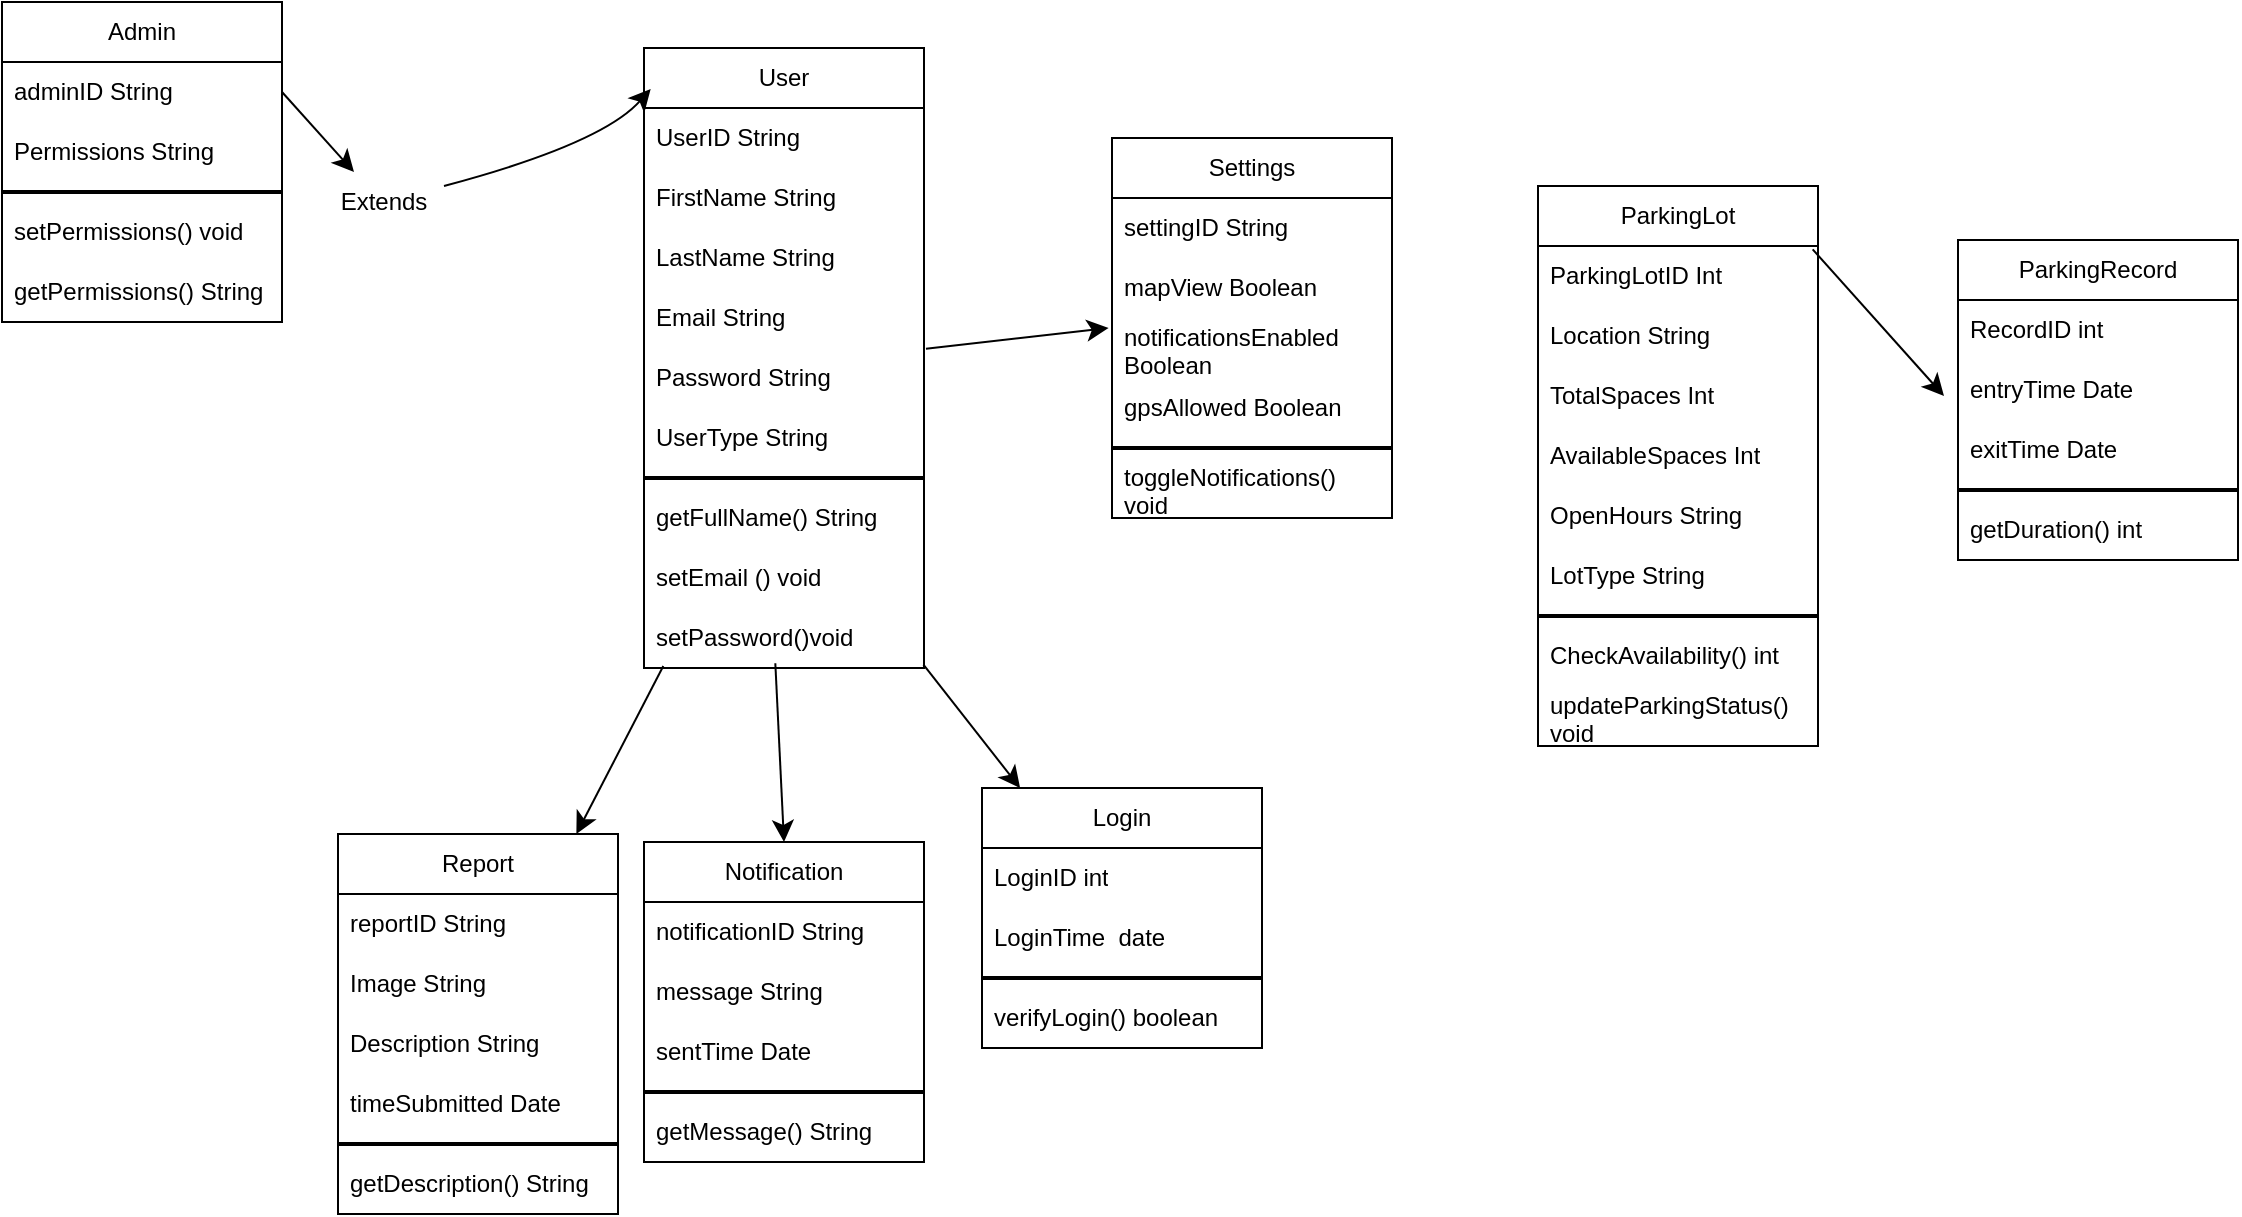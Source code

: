 <mxfile version="26.0.16">
  <diagram name="Page-1" id="oYKtDwnqoINvOHrlCiZ5">
    <mxGraphModel dx="2261" dy="761" grid="0" gridSize="10" guides="1" tooltips="1" connect="1" arrows="1" fold="1" page="0" pageScale="1" pageWidth="850" pageHeight="1100" math="0" shadow="0">
      <root>
        <mxCell id="0" />
        <mxCell id="1" parent="0" />
        <mxCell id="Q_42VmQaYdaHDiqQAWkB-1" value="User" style="swimlane;fontStyle=0;childLayout=stackLayout;horizontal=1;startSize=30;horizontalStack=0;resizeParent=1;resizeParentMax=0;resizeLast=0;collapsible=1;marginBottom=0;whiteSpace=wrap;html=1;" parent="1" vertex="1">
          <mxGeometry x="-137" y="25" width="140" height="310" as="geometry" />
        </mxCell>
        <mxCell id="Q_42VmQaYdaHDiqQAWkB-2" value="UserID String" style="text;strokeColor=none;fillColor=none;align=left;verticalAlign=middle;spacingLeft=4;spacingRight=4;overflow=hidden;points=[[0,0.5],[1,0.5]];portConstraint=eastwest;rotatable=0;whiteSpace=wrap;html=1;" parent="Q_42VmQaYdaHDiqQAWkB-1" vertex="1">
          <mxGeometry y="30" width="140" height="30" as="geometry" />
        </mxCell>
        <mxCell id="Q_42VmQaYdaHDiqQAWkB-3" value="FirstName String" style="text;strokeColor=none;fillColor=none;align=left;verticalAlign=middle;spacingLeft=4;spacingRight=4;overflow=hidden;points=[[0,0.5],[1,0.5]];portConstraint=eastwest;rotatable=0;whiteSpace=wrap;html=1;" parent="Q_42VmQaYdaHDiqQAWkB-1" vertex="1">
          <mxGeometry y="60" width="140" height="30" as="geometry" />
        </mxCell>
        <mxCell id="Q_42VmQaYdaHDiqQAWkB-4" value="LastName String" style="text;strokeColor=none;fillColor=none;align=left;verticalAlign=middle;spacingLeft=4;spacingRight=4;overflow=hidden;points=[[0,0.5],[1,0.5]];portConstraint=eastwest;rotatable=0;whiteSpace=wrap;html=1;" parent="Q_42VmQaYdaHDiqQAWkB-1" vertex="1">
          <mxGeometry y="90" width="140" height="30" as="geometry" />
        </mxCell>
        <mxCell id="Q_42VmQaYdaHDiqQAWkB-38" value="Email String" style="text;strokeColor=none;fillColor=none;align=left;verticalAlign=middle;spacingLeft=4;spacingRight=4;overflow=hidden;points=[[0,0.5],[1,0.5]];portConstraint=eastwest;rotatable=0;whiteSpace=wrap;html=1;" parent="Q_42VmQaYdaHDiqQAWkB-1" vertex="1">
          <mxGeometry y="120" width="140" height="30" as="geometry" />
        </mxCell>
        <mxCell id="Q_42VmQaYdaHDiqQAWkB-5" value="Password String" style="text;strokeColor=none;fillColor=none;align=left;verticalAlign=middle;spacingLeft=4;spacingRight=4;overflow=hidden;points=[[0,0.5],[1,0.5]];portConstraint=eastwest;rotatable=0;whiteSpace=wrap;html=1;" parent="Q_42VmQaYdaHDiqQAWkB-1" vertex="1">
          <mxGeometry y="150" width="140" height="30" as="geometry" />
        </mxCell>
        <mxCell id="Q_42VmQaYdaHDiqQAWkB-6" value="UserType String" style="text;strokeColor=none;fillColor=none;align=left;verticalAlign=middle;spacingLeft=4;spacingRight=4;overflow=hidden;points=[[0,0.5],[1,0.5]];portConstraint=eastwest;rotatable=0;whiteSpace=wrap;html=1;" parent="Q_42VmQaYdaHDiqQAWkB-1" vertex="1">
          <mxGeometry y="180" width="140" height="30" as="geometry" />
        </mxCell>
        <mxCell id="Q_42VmQaYdaHDiqQAWkB-12" value="" style="line;strokeWidth=2;html=1;" parent="Q_42VmQaYdaHDiqQAWkB-1" vertex="1">
          <mxGeometry y="210" width="140" height="10" as="geometry" />
        </mxCell>
        <mxCell id="Q_42VmQaYdaHDiqQAWkB-13" value="getFullName() String" style="text;strokeColor=none;fillColor=none;align=left;verticalAlign=middle;spacingLeft=4;spacingRight=4;overflow=hidden;points=[[0,0.5],[1,0.5]];portConstraint=eastwest;rotatable=0;whiteSpace=wrap;html=1;" parent="Q_42VmQaYdaHDiqQAWkB-1" vertex="1">
          <mxGeometry y="220" width="140" height="30" as="geometry" />
        </mxCell>
        <mxCell id="Q_42VmQaYdaHDiqQAWkB-39" value="setEmail () void" style="text;strokeColor=none;fillColor=none;align=left;verticalAlign=middle;spacingLeft=4;spacingRight=4;overflow=hidden;points=[[0,0.5],[1,0.5]];portConstraint=eastwest;rotatable=0;whiteSpace=wrap;html=1;" parent="Q_42VmQaYdaHDiqQAWkB-1" vertex="1">
          <mxGeometry y="250" width="140" height="30" as="geometry" />
        </mxCell>
        <mxCell id="Q_42VmQaYdaHDiqQAWkB-14" value="setPassword()void" style="text;strokeColor=none;fillColor=none;align=left;verticalAlign=middle;spacingLeft=4;spacingRight=4;overflow=hidden;points=[[0,0.5],[1,0.5]];portConstraint=eastwest;rotatable=0;whiteSpace=wrap;html=1;" parent="Q_42VmQaYdaHDiqQAWkB-1" vertex="1">
          <mxGeometry y="280" width="140" height="30" as="geometry" />
        </mxCell>
        <mxCell id="Q_42VmQaYdaHDiqQAWkB-16" value="Login" style="swimlane;fontStyle=0;childLayout=stackLayout;horizontal=1;startSize=30;horizontalStack=0;resizeParent=1;resizeParentMax=0;resizeLast=0;collapsible=1;marginBottom=0;whiteSpace=wrap;html=1;" parent="1" vertex="1">
          <mxGeometry x="32" y="395" width="140" height="130" as="geometry" />
        </mxCell>
        <mxCell id="Q_42VmQaYdaHDiqQAWkB-17" value="LoginID int" style="text;strokeColor=none;fillColor=none;align=left;verticalAlign=middle;spacingLeft=4;spacingRight=4;overflow=hidden;points=[[0,0.5],[1,0.5]];portConstraint=eastwest;rotatable=0;whiteSpace=wrap;html=1;" parent="Q_42VmQaYdaHDiqQAWkB-16" vertex="1">
          <mxGeometry y="30" width="140" height="30" as="geometry" />
        </mxCell>
        <mxCell id="Q_42VmQaYdaHDiqQAWkB-19" value="LoginTime&amp;nbsp; date" style="text;strokeColor=none;fillColor=none;align=left;verticalAlign=middle;spacingLeft=4;spacingRight=4;overflow=hidden;points=[[0,0.5],[1,0.5]];portConstraint=eastwest;rotatable=0;whiteSpace=wrap;html=1;" parent="Q_42VmQaYdaHDiqQAWkB-16" vertex="1">
          <mxGeometry y="60" width="140" height="30" as="geometry" />
        </mxCell>
        <mxCell id="Q_42VmQaYdaHDiqQAWkB-21" value="" style="line;strokeWidth=2;html=1;" parent="Q_42VmQaYdaHDiqQAWkB-16" vertex="1">
          <mxGeometry y="90" width="140" height="10" as="geometry" />
        </mxCell>
        <mxCell id="Q_42VmQaYdaHDiqQAWkB-23" value="verifyLogin() boolean" style="text;strokeColor=none;fillColor=none;align=left;verticalAlign=middle;spacingLeft=4;spacingRight=4;overflow=hidden;points=[[0,0.5],[1,0.5]];portConstraint=eastwest;rotatable=0;whiteSpace=wrap;html=1;" parent="Q_42VmQaYdaHDiqQAWkB-16" vertex="1">
          <mxGeometry y="100" width="140" height="30" as="geometry" />
        </mxCell>
        <mxCell id="Q_42VmQaYdaHDiqQAWkB-24" value="ParkingLot" style="swimlane;fontStyle=0;childLayout=stackLayout;horizontal=1;startSize=30;horizontalStack=0;resizeParent=1;resizeParentMax=0;resizeLast=0;collapsible=1;marginBottom=0;whiteSpace=wrap;html=1;" parent="1" vertex="1">
          <mxGeometry x="310" y="94" width="140" height="280" as="geometry" />
        </mxCell>
        <mxCell id="Q_42VmQaYdaHDiqQAWkB-25" value="ParkingLotID Int" style="text;strokeColor=none;fillColor=none;align=left;verticalAlign=middle;spacingLeft=4;spacingRight=4;overflow=hidden;points=[[0,0.5],[1,0.5]];portConstraint=eastwest;rotatable=0;whiteSpace=wrap;html=1;" parent="Q_42VmQaYdaHDiqQAWkB-24" vertex="1">
          <mxGeometry y="30" width="140" height="30" as="geometry" />
        </mxCell>
        <mxCell id="Q_42VmQaYdaHDiqQAWkB-26" value="Location String" style="text;strokeColor=none;fillColor=none;align=left;verticalAlign=middle;spacingLeft=4;spacingRight=4;overflow=hidden;points=[[0,0.5],[1,0.5]];portConstraint=eastwest;rotatable=0;whiteSpace=wrap;html=1;" parent="Q_42VmQaYdaHDiqQAWkB-24" vertex="1">
          <mxGeometry y="60" width="140" height="30" as="geometry" />
        </mxCell>
        <mxCell id="Q_42VmQaYdaHDiqQAWkB-27" value="TotalSpaces Int" style="text;strokeColor=none;fillColor=none;align=left;verticalAlign=middle;spacingLeft=4;spacingRight=4;overflow=hidden;points=[[0,0.5],[1,0.5]];portConstraint=eastwest;rotatable=0;whiteSpace=wrap;html=1;" parent="Q_42VmQaYdaHDiqQAWkB-24" vertex="1">
          <mxGeometry y="90" width="140" height="30" as="geometry" />
        </mxCell>
        <mxCell id="Q_42VmQaYdaHDiqQAWkB-28" value="AvailableSpaces Int" style="text;strokeColor=none;fillColor=none;align=left;verticalAlign=middle;spacingLeft=4;spacingRight=4;overflow=hidden;points=[[0,0.5],[1,0.5]];portConstraint=eastwest;rotatable=0;whiteSpace=wrap;html=1;" parent="Q_42VmQaYdaHDiqQAWkB-24" vertex="1">
          <mxGeometry y="120" width="140" height="30" as="geometry" />
        </mxCell>
        <mxCell id="Q_42VmQaYdaHDiqQAWkB-29" value="OpenHours String" style="text;strokeColor=none;fillColor=none;align=left;verticalAlign=middle;spacingLeft=4;spacingRight=4;overflow=hidden;points=[[0,0.5],[1,0.5]];portConstraint=eastwest;rotatable=0;whiteSpace=wrap;html=1;" parent="Q_42VmQaYdaHDiqQAWkB-24" vertex="1">
          <mxGeometry y="150" width="140" height="30" as="geometry" />
        </mxCell>
        <mxCell id="Q_42VmQaYdaHDiqQAWkB-30" value="LotType String" style="text;strokeColor=none;fillColor=none;align=left;verticalAlign=middle;spacingLeft=4;spacingRight=4;overflow=hidden;points=[[0,0.5],[1,0.5]];portConstraint=eastwest;rotatable=0;whiteSpace=wrap;html=1;" parent="Q_42VmQaYdaHDiqQAWkB-24" vertex="1">
          <mxGeometry y="180" width="140" height="30" as="geometry" />
        </mxCell>
        <mxCell id="Q_42VmQaYdaHDiqQAWkB-32" value="" style="line;strokeWidth=2;html=1;" parent="Q_42VmQaYdaHDiqQAWkB-24" vertex="1">
          <mxGeometry y="210" width="140" height="10" as="geometry" />
        </mxCell>
        <mxCell id="Q_42VmQaYdaHDiqQAWkB-31" value="CheckAvailability() int" style="text;strokeColor=none;fillColor=none;align=left;verticalAlign=middle;spacingLeft=4;spacingRight=4;overflow=hidden;points=[[0,0.5],[1,0.5]];portConstraint=eastwest;rotatable=0;whiteSpace=wrap;html=1;" parent="Q_42VmQaYdaHDiqQAWkB-24" vertex="1">
          <mxGeometry y="220" width="140" height="30" as="geometry" />
        </mxCell>
        <mxCell id="Q_42VmQaYdaHDiqQAWkB-33" value="updateParkingStatus() void" style="text;strokeColor=none;fillColor=none;align=left;verticalAlign=middle;spacingLeft=4;spacingRight=4;overflow=hidden;points=[[0,0.5],[1,0.5]];portConstraint=eastwest;rotatable=0;whiteSpace=wrap;html=1;" parent="Q_42VmQaYdaHDiqQAWkB-24" vertex="1">
          <mxGeometry y="250" width="140" height="30" as="geometry" />
        </mxCell>
        <mxCell id="Q_42VmQaYdaHDiqQAWkB-34" value="ParkingRecord" style="swimlane;fontStyle=0;childLayout=stackLayout;horizontal=1;startSize=30;horizontalStack=0;resizeParent=1;resizeParentMax=0;resizeLast=0;collapsible=1;marginBottom=0;whiteSpace=wrap;html=1;" parent="1" vertex="1">
          <mxGeometry x="520" y="121" width="140" height="160" as="geometry" />
        </mxCell>
        <mxCell id="Q_42VmQaYdaHDiqQAWkB-35" value="RecordID int" style="text;strokeColor=none;fillColor=none;align=left;verticalAlign=middle;spacingLeft=4;spacingRight=4;overflow=hidden;points=[[0,0.5],[1,0.5]];portConstraint=eastwest;rotatable=0;whiteSpace=wrap;html=1;" parent="Q_42VmQaYdaHDiqQAWkB-34" vertex="1">
          <mxGeometry y="30" width="140" height="30" as="geometry" />
        </mxCell>
        <mxCell id="Q_42VmQaYdaHDiqQAWkB-36" value="entryTime Date" style="text;strokeColor=none;fillColor=none;align=left;verticalAlign=middle;spacingLeft=4;spacingRight=4;overflow=hidden;points=[[0,0.5],[1,0.5]];portConstraint=eastwest;rotatable=0;whiteSpace=wrap;html=1;" parent="Q_42VmQaYdaHDiqQAWkB-34" vertex="1">
          <mxGeometry y="60" width="140" height="30" as="geometry" />
        </mxCell>
        <mxCell id="Q_42VmQaYdaHDiqQAWkB-37" value="exitTime Date" style="text;strokeColor=none;fillColor=none;align=left;verticalAlign=middle;spacingLeft=4;spacingRight=4;overflow=hidden;points=[[0,0.5],[1,0.5]];portConstraint=eastwest;rotatable=0;whiteSpace=wrap;html=1;" parent="Q_42VmQaYdaHDiqQAWkB-34" vertex="1">
          <mxGeometry y="90" width="140" height="30" as="geometry" />
        </mxCell>
        <mxCell id="Q_42VmQaYdaHDiqQAWkB-76" value="" style="line;strokeWidth=2;html=1;" parent="Q_42VmQaYdaHDiqQAWkB-34" vertex="1">
          <mxGeometry y="120" width="140" height="10" as="geometry" />
        </mxCell>
        <mxCell id="Q_42VmQaYdaHDiqQAWkB-75" value="getDuration() int" style="text;strokeColor=none;fillColor=none;align=left;verticalAlign=middle;spacingLeft=4;spacingRight=4;overflow=hidden;points=[[0,0.5],[1,0.5]];portConstraint=eastwest;rotatable=0;whiteSpace=wrap;html=1;" parent="Q_42VmQaYdaHDiqQAWkB-34" vertex="1">
          <mxGeometry y="130" width="140" height="30" as="geometry" />
        </mxCell>
        <mxCell id="Q_42VmQaYdaHDiqQAWkB-40" value="Admin" style="swimlane;fontStyle=0;childLayout=stackLayout;horizontal=1;startSize=30;horizontalStack=0;resizeParent=1;resizeParentMax=0;resizeLast=0;collapsible=1;marginBottom=0;whiteSpace=wrap;html=1;" parent="1" vertex="1">
          <mxGeometry x="-458" y="2" width="140" height="160" as="geometry" />
        </mxCell>
        <mxCell id="Q_42VmQaYdaHDiqQAWkB-41" value="adminID String" style="text;strokeColor=none;fillColor=none;align=left;verticalAlign=middle;spacingLeft=4;spacingRight=4;overflow=hidden;points=[[0,0.5],[1,0.5]];portConstraint=eastwest;rotatable=0;whiteSpace=wrap;html=1;" parent="Q_42VmQaYdaHDiqQAWkB-40" vertex="1">
          <mxGeometry y="30" width="140" height="30" as="geometry" />
        </mxCell>
        <mxCell id="Q_42VmQaYdaHDiqQAWkB-42" value="Permissions String" style="text;strokeColor=none;fillColor=none;align=left;verticalAlign=middle;spacingLeft=4;spacingRight=4;overflow=hidden;points=[[0,0.5],[1,0.5]];portConstraint=eastwest;rotatable=0;whiteSpace=wrap;html=1;" parent="Q_42VmQaYdaHDiqQAWkB-40" vertex="1">
          <mxGeometry y="60" width="140" height="30" as="geometry" />
        </mxCell>
        <mxCell id="Q_42VmQaYdaHDiqQAWkB-47" value="" style="line;strokeWidth=2;html=1;" parent="Q_42VmQaYdaHDiqQAWkB-40" vertex="1">
          <mxGeometry y="90" width="140" height="10" as="geometry" />
        </mxCell>
        <mxCell id="Q_42VmQaYdaHDiqQAWkB-43" value="setPermissions() void" style="text;strokeColor=none;fillColor=none;align=left;verticalAlign=middle;spacingLeft=4;spacingRight=4;overflow=hidden;points=[[0,0.5],[1,0.5]];portConstraint=eastwest;rotatable=0;whiteSpace=wrap;html=1;" parent="Q_42VmQaYdaHDiqQAWkB-40" vertex="1">
          <mxGeometry y="100" width="140" height="30" as="geometry" />
        </mxCell>
        <mxCell id="Q_42VmQaYdaHDiqQAWkB-46" value="getPermissions() String" style="text;strokeColor=none;fillColor=none;align=left;verticalAlign=middle;spacingLeft=4;spacingRight=4;overflow=hidden;points=[[0,0.5],[1,0.5]];portConstraint=eastwest;rotatable=0;whiteSpace=wrap;html=1;" parent="Q_42VmQaYdaHDiqQAWkB-40" vertex="1">
          <mxGeometry y="130" width="140" height="30" as="geometry" />
        </mxCell>
        <mxCell id="Q_42VmQaYdaHDiqQAWkB-48" value="Settings" style="swimlane;fontStyle=0;childLayout=stackLayout;horizontal=1;startSize=30;horizontalStack=0;resizeParent=1;resizeParentMax=0;resizeLast=0;collapsible=1;marginBottom=0;whiteSpace=wrap;html=1;" parent="1" vertex="1">
          <mxGeometry x="97" y="70" width="140" height="190" as="geometry" />
        </mxCell>
        <mxCell id="Q_42VmQaYdaHDiqQAWkB-49" value="settingID String" style="text;strokeColor=none;fillColor=none;align=left;verticalAlign=middle;spacingLeft=4;spacingRight=4;overflow=hidden;points=[[0,0.5],[1,0.5]];portConstraint=eastwest;rotatable=0;whiteSpace=wrap;html=1;" parent="Q_42VmQaYdaHDiqQAWkB-48" vertex="1">
          <mxGeometry y="30" width="140" height="30" as="geometry" />
        </mxCell>
        <mxCell id="Q_42VmQaYdaHDiqQAWkB-50" value="mapView Boolean" style="text;strokeColor=none;fillColor=none;align=left;verticalAlign=middle;spacingLeft=4;spacingRight=4;overflow=hidden;points=[[0,0.5],[1,0.5]];portConstraint=eastwest;rotatable=0;whiteSpace=wrap;html=1;" parent="Q_42VmQaYdaHDiqQAWkB-48" vertex="1">
          <mxGeometry y="60" width="140" height="30" as="geometry" />
        </mxCell>
        <mxCell id="Q_42VmQaYdaHDiqQAWkB-51" value="notificationsEnabled Boolean" style="text;strokeColor=none;fillColor=none;align=left;verticalAlign=middle;spacingLeft=4;spacingRight=4;overflow=hidden;points=[[0,0.5],[1,0.5]];portConstraint=eastwest;rotatable=0;whiteSpace=wrap;html=1;" parent="Q_42VmQaYdaHDiqQAWkB-48" vertex="1">
          <mxGeometry y="90" width="140" height="30" as="geometry" />
        </mxCell>
        <mxCell id="Q_42VmQaYdaHDiqQAWkB-54" value="gpsAllowed Boolean" style="text;strokeColor=none;fillColor=none;align=left;verticalAlign=middle;spacingLeft=4;spacingRight=4;overflow=hidden;points=[[0,0.5],[1,0.5]];portConstraint=eastwest;rotatable=0;whiteSpace=wrap;html=1;" parent="Q_42VmQaYdaHDiqQAWkB-48" vertex="1">
          <mxGeometry y="120" width="140" height="30" as="geometry" />
        </mxCell>
        <mxCell id="Q_42VmQaYdaHDiqQAWkB-56" value="" style="line;strokeWidth=2;html=1;" parent="Q_42VmQaYdaHDiqQAWkB-48" vertex="1">
          <mxGeometry y="150" width="140" height="10" as="geometry" />
        </mxCell>
        <mxCell id="Q_42VmQaYdaHDiqQAWkB-55" value="toggleNotifications() void" style="text;strokeColor=none;fillColor=none;align=left;verticalAlign=middle;spacingLeft=4;spacingRight=4;overflow=hidden;points=[[0,0.5],[1,0.5]];portConstraint=eastwest;rotatable=0;whiteSpace=wrap;html=1;" parent="Q_42VmQaYdaHDiqQAWkB-48" vertex="1">
          <mxGeometry y="160" width="140" height="30" as="geometry" />
        </mxCell>
        <mxCell id="Q_42VmQaYdaHDiqQAWkB-58" value="Notification" style="swimlane;fontStyle=0;childLayout=stackLayout;horizontal=1;startSize=30;horizontalStack=0;resizeParent=1;resizeParentMax=0;resizeLast=0;collapsible=1;marginBottom=0;whiteSpace=wrap;html=1;" parent="1" vertex="1">
          <mxGeometry x="-137" y="422" width="140" height="160" as="geometry" />
        </mxCell>
        <mxCell id="Q_42VmQaYdaHDiqQAWkB-59" value="notificationID String" style="text;strokeColor=none;fillColor=none;align=left;verticalAlign=middle;spacingLeft=4;spacingRight=4;overflow=hidden;points=[[0,0.5],[1,0.5]];portConstraint=eastwest;rotatable=0;whiteSpace=wrap;html=1;" parent="Q_42VmQaYdaHDiqQAWkB-58" vertex="1">
          <mxGeometry y="30" width="140" height="30" as="geometry" />
        </mxCell>
        <mxCell id="Q_42VmQaYdaHDiqQAWkB-60" value="message String" style="text;strokeColor=none;fillColor=none;align=left;verticalAlign=middle;spacingLeft=4;spacingRight=4;overflow=hidden;points=[[0,0.5],[1,0.5]];portConstraint=eastwest;rotatable=0;whiteSpace=wrap;html=1;" parent="Q_42VmQaYdaHDiqQAWkB-58" vertex="1">
          <mxGeometry y="60" width="140" height="30" as="geometry" />
        </mxCell>
        <mxCell id="Q_42VmQaYdaHDiqQAWkB-61" value="sentTime Date" style="text;strokeColor=none;fillColor=none;align=left;verticalAlign=middle;spacingLeft=4;spacingRight=4;overflow=hidden;points=[[0,0.5],[1,0.5]];portConstraint=eastwest;rotatable=0;whiteSpace=wrap;html=1;" parent="Q_42VmQaYdaHDiqQAWkB-58" vertex="1">
          <mxGeometry y="90" width="140" height="30" as="geometry" />
        </mxCell>
        <mxCell id="Q_42VmQaYdaHDiqQAWkB-66" value="" style="line;strokeWidth=2;html=1;" parent="Q_42VmQaYdaHDiqQAWkB-58" vertex="1">
          <mxGeometry y="120" width="140" height="10" as="geometry" />
        </mxCell>
        <mxCell id="Q_42VmQaYdaHDiqQAWkB-64" value="getMessage() String" style="text;strokeColor=none;fillColor=none;align=left;verticalAlign=middle;spacingLeft=4;spacingRight=4;overflow=hidden;points=[[0,0.5],[1,0.5]];portConstraint=eastwest;rotatable=0;whiteSpace=wrap;html=1;" parent="Q_42VmQaYdaHDiqQAWkB-58" vertex="1">
          <mxGeometry y="130" width="140" height="30" as="geometry" />
        </mxCell>
        <mxCell id="Q_42VmQaYdaHDiqQAWkB-67" value="Report" style="swimlane;fontStyle=0;childLayout=stackLayout;horizontal=1;startSize=30;horizontalStack=0;resizeParent=1;resizeParentMax=0;resizeLast=0;collapsible=1;marginBottom=0;whiteSpace=wrap;html=1;" parent="1" vertex="1">
          <mxGeometry x="-290" y="418" width="140" height="190" as="geometry" />
        </mxCell>
        <mxCell id="Q_42VmQaYdaHDiqQAWkB-68" value="reportID String" style="text;strokeColor=none;fillColor=none;align=left;verticalAlign=middle;spacingLeft=4;spacingRight=4;overflow=hidden;points=[[0,0.5],[1,0.5]];portConstraint=eastwest;rotatable=0;whiteSpace=wrap;html=1;" parent="Q_42VmQaYdaHDiqQAWkB-67" vertex="1">
          <mxGeometry y="30" width="140" height="30" as="geometry" />
        </mxCell>
        <mxCell id="Q_42VmQaYdaHDiqQAWkB-69" value="Image String" style="text;strokeColor=none;fillColor=none;align=left;verticalAlign=middle;spacingLeft=4;spacingRight=4;overflow=hidden;points=[[0,0.5],[1,0.5]];portConstraint=eastwest;rotatable=0;whiteSpace=wrap;html=1;" parent="Q_42VmQaYdaHDiqQAWkB-67" vertex="1">
          <mxGeometry y="60" width="140" height="30" as="geometry" />
        </mxCell>
        <mxCell id="Q_42VmQaYdaHDiqQAWkB-70" value="Description String" style="text;strokeColor=none;fillColor=none;align=left;verticalAlign=middle;spacingLeft=4;spacingRight=4;overflow=hidden;points=[[0,0.5],[1,0.5]];portConstraint=eastwest;rotatable=0;whiteSpace=wrap;html=1;" parent="Q_42VmQaYdaHDiqQAWkB-67" vertex="1">
          <mxGeometry y="90" width="140" height="30" as="geometry" />
        </mxCell>
        <mxCell id="Q_42VmQaYdaHDiqQAWkB-72" value="timeSubmitted Date" style="text;strokeColor=none;fillColor=none;align=left;verticalAlign=middle;spacingLeft=4;spacingRight=4;overflow=hidden;points=[[0,0.5],[1,0.5]];portConstraint=eastwest;rotatable=0;whiteSpace=wrap;html=1;" parent="Q_42VmQaYdaHDiqQAWkB-67" vertex="1">
          <mxGeometry y="120" width="140" height="30" as="geometry" />
        </mxCell>
        <mxCell id="Q_42VmQaYdaHDiqQAWkB-74" value="" style="line;strokeWidth=2;html=1;" parent="Q_42VmQaYdaHDiqQAWkB-67" vertex="1">
          <mxGeometry y="150" width="140" height="10" as="geometry" />
        </mxCell>
        <mxCell id="Q_42VmQaYdaHDiqQAWkB-73" value="getDescription() String" style="text;strokeColor=none;fillColor=none;align=left;verticalAlign=middle;spacingLeft=4;spacingRight=4;overflow=hidden;points=[[0,0.5],[1,0.5]];portConstraint=eastwest;rotatable=0;whiteSpace=wrap;html=1;" parent="Q_42VmQaYdaHDiqQAWkB-67" vertex="1">
          <mxGeometry y="160" width="140" height="30" as="geometry" />
        </mxCell>
        <mxCell id="Q_42VmQaYdaHDiqQAWkB-78" value="" style="endArrow=classic;html=1;rounded=0;fontSize=12;startSize=8;endSize=8;curved=1;entryX=0.25;entryY=0;entryDx=0;entryDy=0;exitX=1;exitY=0.5;exitDx=0;exitDy=0;" parent="1" source="Q_42VmQaYdaHDiqQAWkB-41" target="Q_42VmQaYdaHDiqQAWkB-88" edge="1">
          <mxGeometry width="50" height="50" relative="1" as="geometry">
            <mxPoint x="-213" y="95" as="sourcePoint" />
            <mxPoint x="-307.12" y="64.24" as="targetPoint" />
          </mxGeometry>
        </mxCell>
        <mxCell id="Q_42VmQaYdaHDiqQAWkB-79" value="" style="endArrow=classic;html=1;rounded=0;fontSize=12;startSize=8;endSize=8;curved=1;exitX=0.998;exitY=0.944;exitDx=0;exitDy=0;exitPerimeter=0;" parent="1" source="Q_42VmQaYdaHDiqQAWkB-14" target="Q_42VmQaYdaHDiqQAWkB-16" edge="1">
          <mxGeometry width="50" height="50" relative="1" as="geometry">
            <mxPoint x="-195" y="426" as="sourcePoint" />
            <mxPoint x="-123" y="330" as="targetPoint" />
          </mxGeometry>
        </mxCell>
        <mxCell id="Q_42VmQaYdaHDiqQAWkB-80" value="" style="endArrow=classic;html=1;rounded=0;fontSize=12;startSize=8;endSize=8;curved=1;exitX=0.469;exitY=0.922;exitDx=0;exitDy=0;exitPerimeter=0;entryX=0.5;entryY=0;entryDx=0;entryDy=0;" parent="1" source="Q_42VmQaYdaHDiqQAWkB-14" target="Q_42VmQaYdaHDiqQAWkB-58" edge="1">
          <mxGeometry width="50" height="50" relative="1" as="geometry">
            <mxPoint x="-195" y="426" as="sourcePoint" />
            <mxPoint x="-145" y="376" as="targetPoint" />
          </mxGeometry>
        </mxCell>
        <mxCell id="Q_42VmQaYdaHDiqQAWkB-85" value="" style="endArrow=classic;html=1;rounded=0;fontSize=12;startSize=8;endSize=8;curved=1;exitX=0.069;exitY=0.967;exitDx=0;exitDy=0;exitPerimeter=0;" parent="1" source="Q_42VmQaYdaHDiqQAWkB-14" target="Q_42VmQaYdaHDiqQAWkB-67" edge="1">
          <mxGeometry width="50" height="50" relative="1" as="geometry">
            <mxPoint x="113" y="607" as="sourcePoint" />
            <mxPoint x="163" y="557" as="targetPoint" />
          </mxGeometry>
        </mxCell>
        <mxCell id="Q_42VmQaYdaHDiqQAWkB-86" value="" style="endArrow=classic;html=1;rounded=0;fontSize=12;startSize=8;endSize=8;curved=1;entryX=-0.012;entryY=0.167;entryDx=0;entryDy=0;entryPerimeter=0;exitX=1.007;exitY=0.011;exitDx=0;exitDy=0;exitPerimeter=0;" parent="1" source="Q_42VmQaYdaHDiqQAWkB-5" target="Q_42VmQaYdaHDiqQAWkB-51" edge="1">
          <mxGeometry width="50" height="50" relative="1" as="geometry">
            <mxPoint x="113" y="307" as="sourcePoint" />
            <mxPoint x="163" y="257" as="targetPoint" />
          </mxGeometry>
        </mxCell>
        <mxCell id="Q_42VmQaYdaHDiqQAWkB-87" value="" style="endArrow=classic;html=1;rounded=0;fontSize=12;startSize=8;endSize=8;curved=1;exitX=0.981;exitY=0.056;exitDx=0;exitDy=0;exitPerimeter=0;" parent="1" source="Q_42VmQaYdaHDiqQAWkB-25" edge="1">
          <mxGeometry width="50" height="50" relative="1" as="geometry">
            <mxPoint x="454" y="318" as="sourcePoint" />
            <mxPoint x="513" y="199" as="targetPoint" />
          </mxGeometry>
        </mxCell>
        <mxCell id="Q_42VmQaYdaHDiqQAWkB-89" value="" style="endArrow=classic;html=1;rounded=0;fontSize=12;startSize=8;endSize=8;curved=1;entryX=0.024;entryY=0.066;entryDx=0;entryDy=0;entryPerimeter=0;" parent="1" source="Q_42VmQaYdaHDiqQAWkB-88" target="Q_42VmQaYdaHDiqQAWkB-1" edge="1">
          <mxGeometry width="50" height="50" relative="1" as="geometry">
            <mxPoint x="-213" y="95" as="sourcePoint" />
            <mxPoint x="-219" y="112" as="targetPoint" />
            <Array as="points">
              <mxPoint x="-158" y="73" />
            </Array>
          </mxGeometry>
        </mxCell>
        <mxCell id="Q_42VmQaYdaHDiqQAWkB-88" value="Extends" style="text;html=1;align=center;verticalAlign=middle;whiteSpace=wrap;rounded=0;" parent="1" vertex="1">
          <mxGeometry x="-297" y="87" width="60" height="30" as="geometry" />
        </mxCell>
      </root>
    </mxGraphModel>
  </diagram>
</mxfile>
